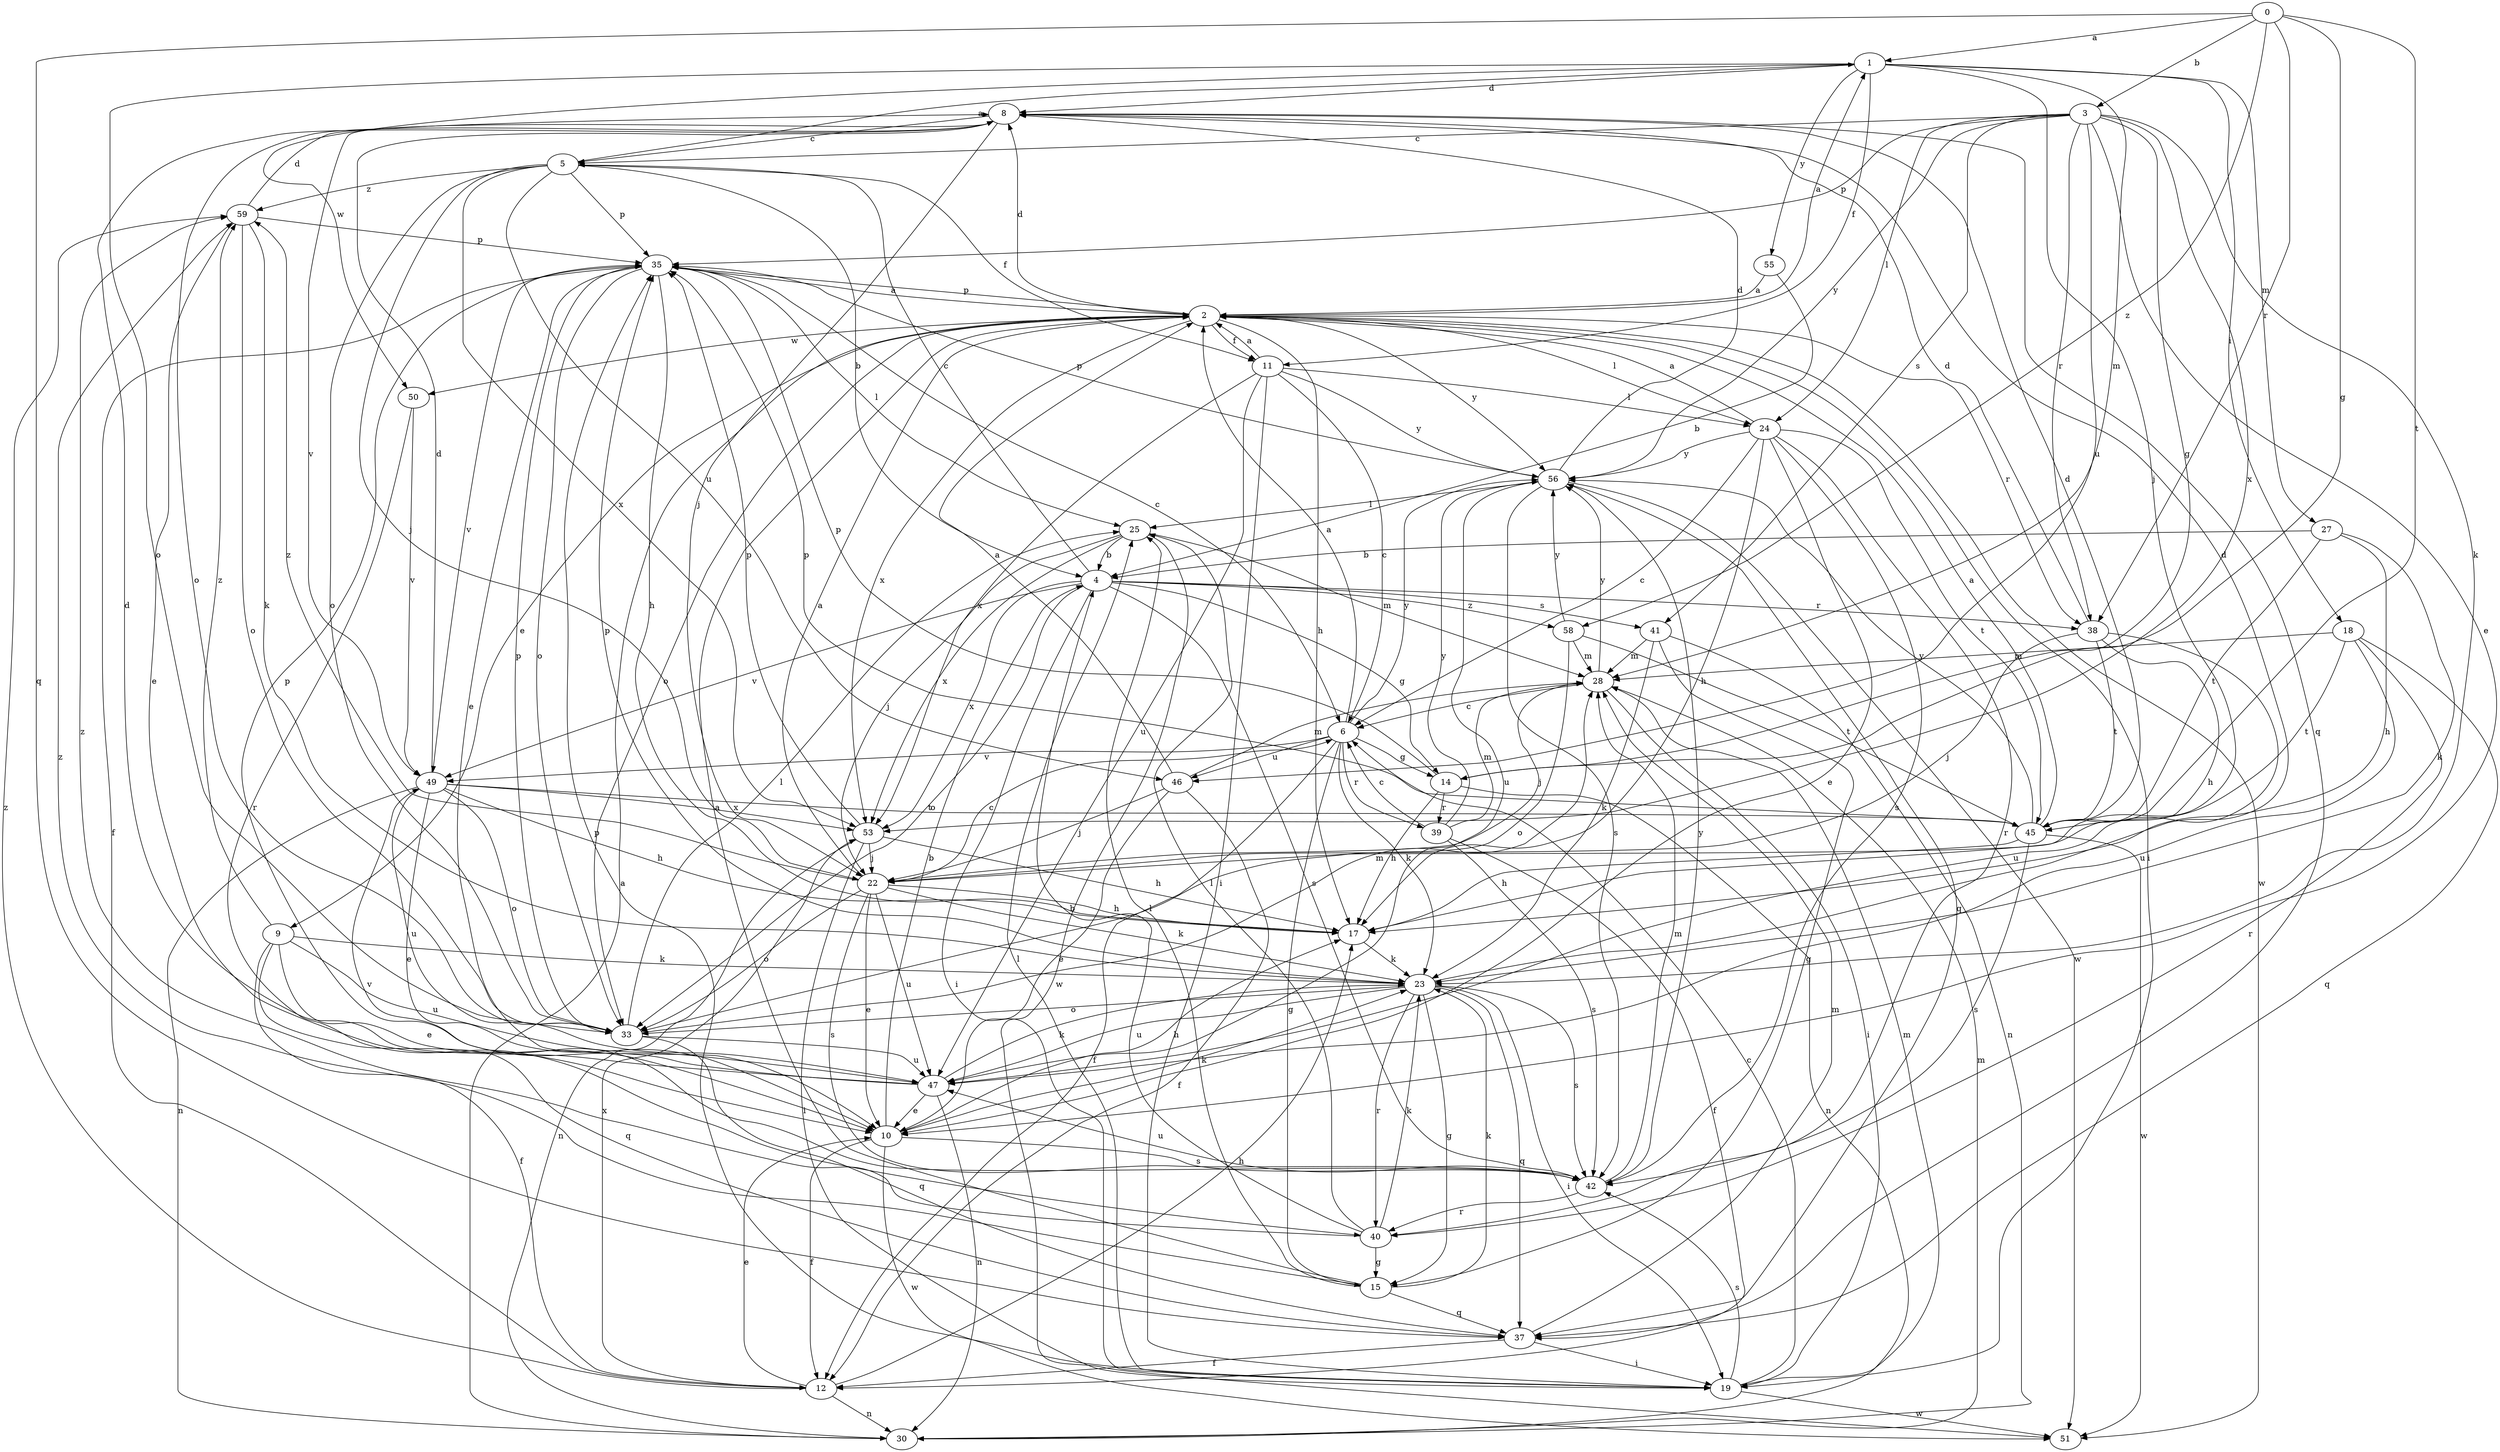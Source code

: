 strict digraph  {
0;
1;
2;
3;
4;
5;
6;
8;
9;
10;
11;
12;
14;
15;
17;
18;
19;
22;
23;
24;
25;
27;
28;
30;
33;
35;
37;
38;
39;
40;
41;
42;
45;
46;
47;
49;
50;
51;
53;
55;
56;
58;
59;
0 -> 1  [label=a];
0 -> 3  [label=b];
0 -> 14  [label=g];
0 -> 37  [label=q];
0 -> 38  [label=r];
0 -> 45  [label=t];
0 -> 58  [label=z];
1 -> 8  [label=d];
1 -> 11  [label=f];
1 -> 18  [label=i];
1 -> 22  [label=j];
1 -> 27  [label=m];
1 -> 28  [label=m];
1 -> 33  [label=o];
1 -> 50  [label=w];
1 -> 55  [label=y];
2 -> 1  [label=a];
2 -> 8  [label=d];
2 -> 9  [label=e];
2 -> 11  [label=f];
2 -> 17  [label=h];
2 -> 19  [label=i];
2 -> 24  [label=l];
2 -> 33  [label=o];
2 -> 35  [label=p];
2 -> 38  [label=r];
2 -> 50  [label=w];
2 -> 51  [label=w];
2 -> 53  [label=x];
2 -> 56  [label=y];
3 -> 5  [label=c];
3 -> 10  [label=e];
3 -> 14  [label=g];
3 -> 23  [label=k];
3 -> 24  [label=l];
3 -> 35  [label=p];
3 -> 38  [label=r];
3 -> 41  [label=s];
3 -> 46  [label=u];
3 -> 53  [label=x];
3 -> 56  [label=y];
4 -> 5  [label=c];
4 -> 14  [label=g];
4 -> 19  [label=i];
4 -> 33  [label=o];
4 -> 38  [label=r];
4 -> 41  [label=s];
4 -> 42  [label=s];
4 -> 49  [label=v];
4 -> 53  [label=x];
4 -> 58  [label=z];
5 -> 1  [label=a];
5 -> 4  [label=b];
5 -> 11  [label=f];
5 -> 22  [label=j];
5 -> 33  [label=o];
5 -> 35  [label=p];
5 -> 46  [label=u];
5 -> 53  [label=x];
5 -> 59  [label=z];
6 -> 2  [label=a];
6 -> 12  [label=f];
6 -> 14  [label=g];
6 -> 15  [label=g];
6 -> 23  [label=k];
6 -> 39  [label=r];
6 -> 46  [label=u];
6 -> 49  [label=v];
6 -> 56  [label=y];
8 -> 5  [label=c];
8 -> 22  [label=j];
8 -> 33  [label=o];
8 -> 37  [label=q];
8 -> 49  [label=v];
9 -> 10  [label=e];
9 -> 12  [label=f];
9 -> 23  [label=k];
9 -> 37  [label=q];
9 -> 47  [label=u];
9 -> 59  [label=z];
10 -> 4  [label=b];
10 -> 12  [label=f];
10 -> 17  [label=h];
10 -> 23  [label=k];
10 -> 42  [label=s];
10 -> 51  [label=w];
11 -> 2  [label=a];
11 -> 6  [label=c];
11 -> 19  [label=i];
11 -> 24  [label=l];
11 -> 47  [label=u];
11 -> 53  [label=x];
11 -> 56  [label=y];
12 -> 10  [label=e];
12 -> 17  [label=h];
12 -> 30  [label=n];
12 -> 53  [label=x];
12 -> 59  [label=z];
14 -> 17  [label=h];
14 -> 30  [label=n];
14 -> 35  [label=p];
14 -> 39  [label=r];
15 -> 2  [label=a];
15 -> 23  [label=k];
15 -> 25  [label=l];
15 -> 37  [label=q];
15 -> 59  [label=z];
17 -> 23  [label=k];
18 -> 28  [label=m];
18 -> 37  [label=q];
18 -> 40  [label=r];
18 -> 45  [label=t];
18 -> 47  [label=u];
19 -> 6  [label=c];
19 -> 25  [label=l];
19 -> 28  [label=m];
19 -> 35  [label=p];
19 -> 42  [label=s];
19 -> 51  [label=w];
22 -> 2  [label=a];
22 -> 6  [label=c];
22 -> 10  [label=e];
22 -> 17  [label=h];
22 -> 23  [label=k];
22 -> 33  [label=o];
22 -> 42  [label=s];
22 -> 47  [label=u];
22 -> 59  [label=z];
23 -> 8  [label=d];
23 -> 15  [label=g];
23 -> 19  [label=i];
23 -> 33  [label=o];
23 -> 35  [label=p];
23 -> 37  [label=q];
23 -> 40  [label=r];
23 -> 42  [label=s];
23 -> 47  [label=u];
24 -> 2  [label=a];
24 -> 6  [label=c];
24 -> 10  [label=e];
24 -> 17  [label=h];
24 -> 40  [label=r];
24 -> 42  [label=s];
24 -> 45  [label=t];
24 -> 56  [label=y];
25 -> 4  [label=b];
25 -> 22  [label=j];
25 -> 28  [label=m];
25 -> 51  [label=w];
25 -> 53  [label=x];
27 -> 4  [label=b];
27 -> 17  [label=h];
27 -> 23  [label=k];
27 -> 45  [label=t];
28 -> 6  [label=c];
28 -> 19  [label=i];
28 -> 22  [label=j];
28 -> 56  [label=y];
30 -> 2  [label=a];
30 -> 28  [label=m];
33 -> 25  [label=l];
33 -> 28  [label=m];
33 -> 35  [label=p];
33 -> 37  [label=q];
33 -> 47  [label=u];
35 -> 2  [label=a];
35 -> 6  [label=c];
35 -> 10  [label=e];
35 -> 12  [label=f];
35 -> 17  [label=h];
35 -> 25  [label=l];
35 -> 33  [label=o];
35 -> 49  [label=v];
37 -> 12  [label=f];
37 -> 19  [label=i];
37 -> 28  [label=m];
38 -> 8  [label=d];
38 -> 17  [label=h];
38 -> 22  [label=j];
38 -> 45  [label=t];
38 -> 47  [label=u];
39 -> 6  [label=c];
39 -> 12  [label=f];
39 -> 28  [label=m];
39 -> 42  [label=s];
39 -> 56  [label=y];
40 -> 4  [label=b];
40 -> 15  [label=g];
40 -> 23  [label=k];
40 -> 25  [label=l];
40 -> 59  [label=z];
41 -> 15  [label=g];
41 -> 23  [label=k];
41 -> 28  [label=m];
41 -> 30  [label=n];
42 -> 28  [label=m];
42 -> 40  [label=r];
42 -> 47  [label=u];
42 -> 49  [label=v];
42 -> 56  [label=y];
45 -> 2  [label=a];
45 -> 8  [label=d];
45 -> 17  [label=h];
45 -> 35  [label=p];
45 -> 42  [label=s];
45 -> 51  [label=w];
45 -> 56  [label=y];
46 -> 2  [label=a];
46 -> 10  [label=e];
46 -> 12  [label=f];
46 -> 22  [label=j];
46 -> 28  [label=m];
47 -> 8  [label=d];
47 -> 10  [label=e];
47 -> 23  [label=k];
47 -> 30  [label=n];
47 -> 35  [label=p];
49 -> 8  [label=d];
49 -> 10  [label=e];
49 -> 17  [label=h];
49 -> 30  [label=n];
49 -> 33  [label=o];
49 -> 45  [label=t];
49 -> 47  [label=u];
49 -> 53  [label=x];
50 -> 40  [label=r];
50 -> 49  [label=v];
53 -> 17  [label=h];
53 -> 19  [label=i];
53 -> 22  [label=j];
53 -> 30  [label=n];
53 -> 35  [label=p];
55 -> 2  [label=a];
55 -> 4  [label=b];
56 -> 8  [label=d];
56 -> 25  [label=l];
56 -> 35  [label=p];
56 -> 37  [label=q];
56 -> 42  [label=s];
56 -> 47  [label=u];
56 -> 51  [label=w];
58 -> 28  [label=m];
58 -> 33  [label=o];
58 -> 45  [label=t];
58 -> 56  [label=y];
59 -> 8  [label=d];
59 -> 10  [label=e];
59 -> 23  [label=k];
59 -> 33  [label=o];
59 -> 35  [label=p];
}
